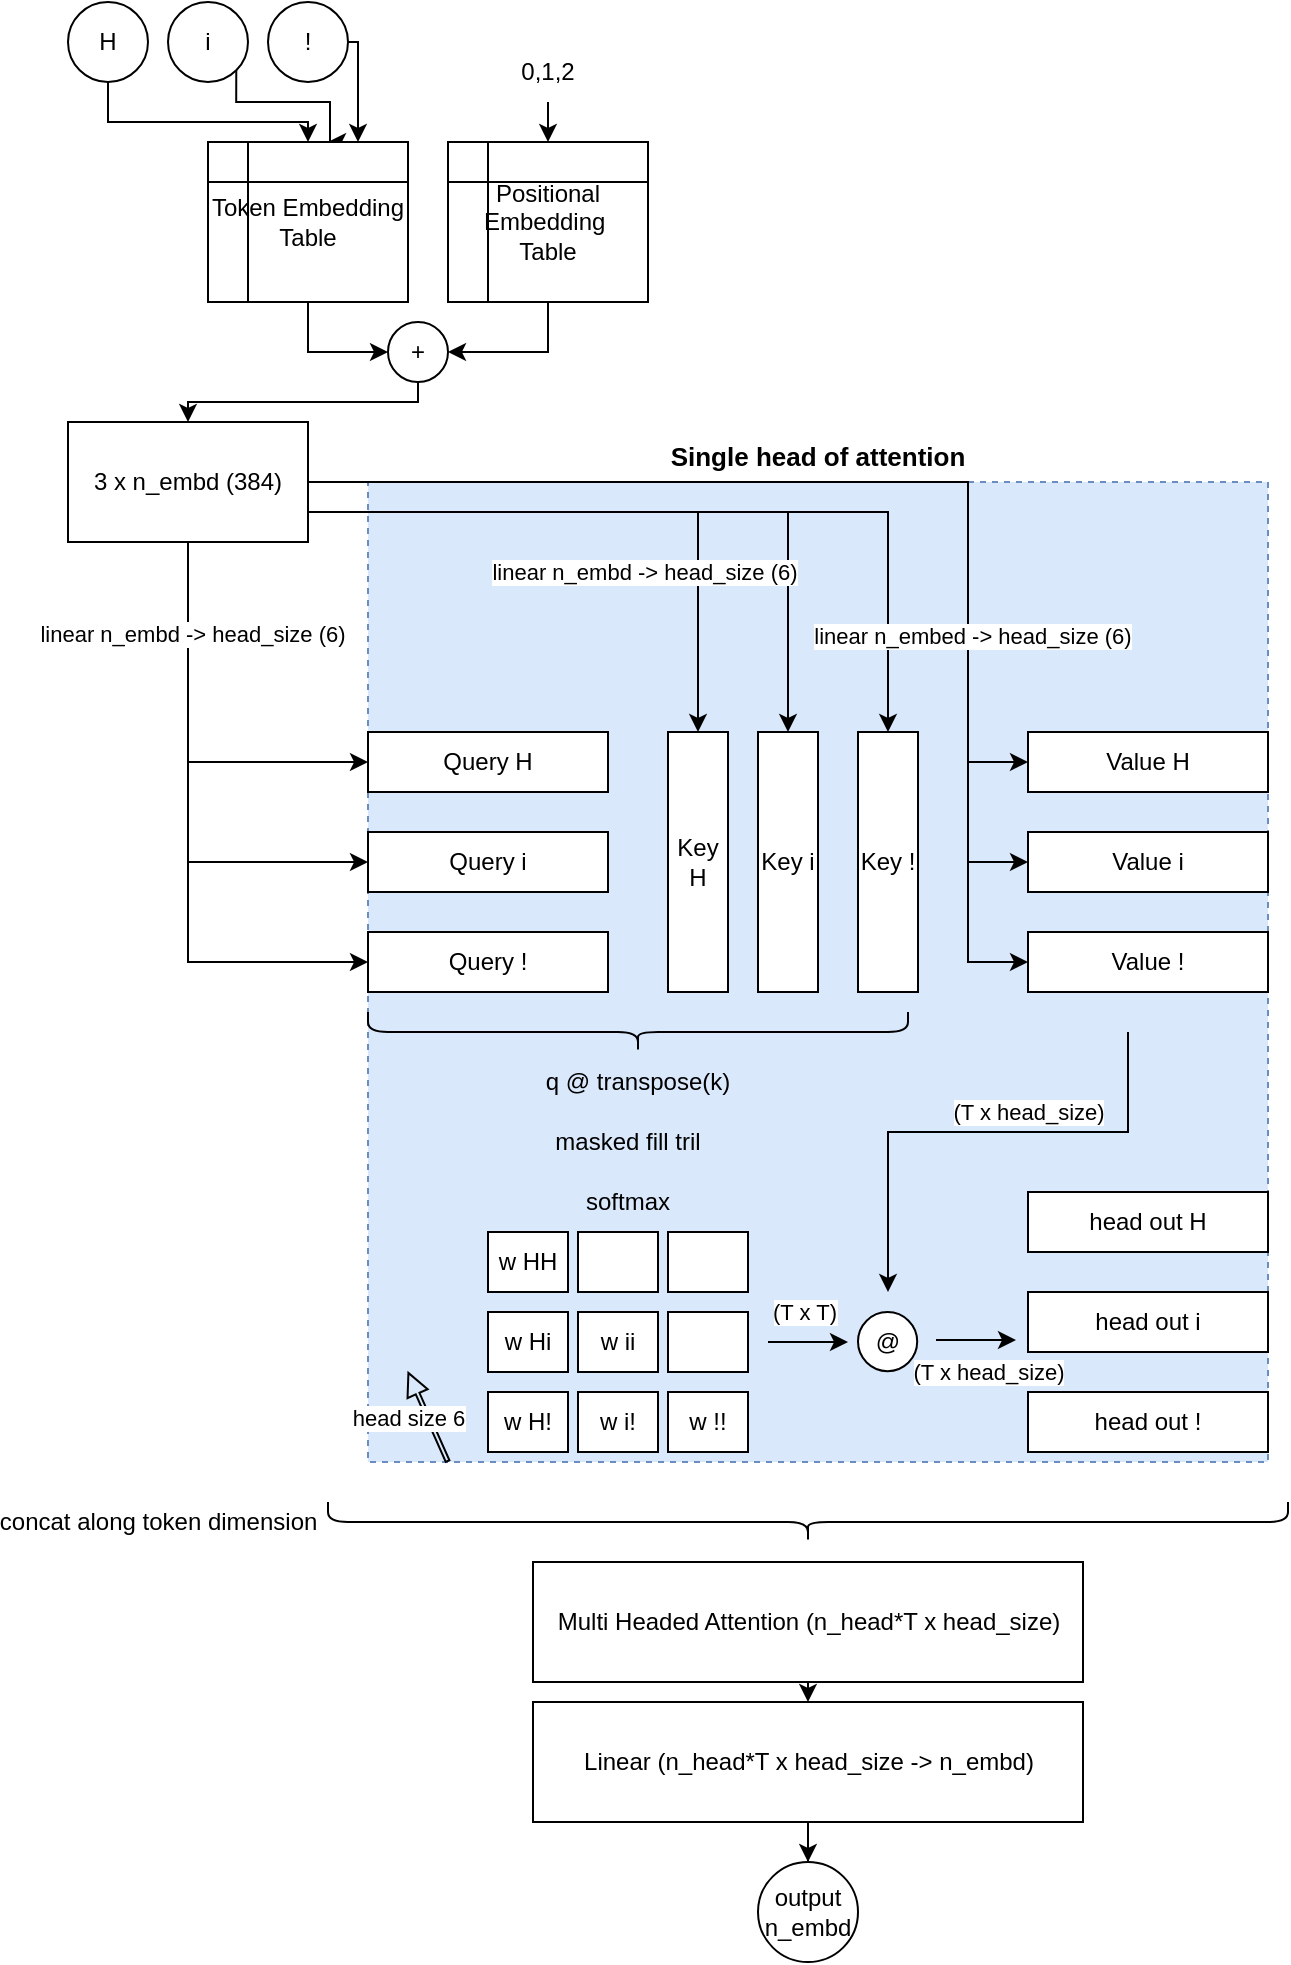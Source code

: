 <mxfile version="24.7.1" type="github">
  <diagram name="Page-1" id="XNl8anMvCdZQgOmeoOen">
    <mxGraphModel dx="1398" dy="1135" grid="1" gridSize="10" guides="1" tooltips="1" connect="1" arrows="1" fold="1" page="1" pageScale="1" pageWidth="850" pageHeight="1100" math="0" shadow="0">
      <root>
        <mxCell id="0" />
        <mxCell id="1" parent="0" />
        <mxCell id="Mk_iKz1ua9PjmVDizpKL-88" value="Single head of attention" style="group;fillColor=#dae8fc;strokeColor=#6c8ebf;gradientColor=none;rounded=0;perimeterSpacing=0;dashed=1;spacingTop=-25;spacing=0;spacingLeft=0;treeFolding=1;fontStyle=1;fontSize=13;noLabel=0;" vertex="1" connectable="0" parent="1">
          <mxGeometry x="270" y="320" width="450" height="490" as="geometry" />
        </mxCell>
        <mxCell id="Mk_iKz1ua9PjmVDizpKL-30" style="edgeStyle=orthogonalEdgeStyle;rounded=0;orthogonalLoop=1;jettySize=auto;html=1;exitX=0.5;exitY=1;exitDx=0;exitDy=0;entryX=0;entryY=0.5;entryDx=0;entryDy=0;" edge="1" parent="Mk_iKz1ua9PjmVDizpKL-88" source="Mk_iKz1ua9PjmVDizpKL-18" target="Mk_iKz1ua9PjmVDizpKL-25">
          <mxGeometry relative="1" as="geometry" />
        </mxCell>
        <mxCell id="Mk_iKz1ua9PjmVDizpKL-31" style="edgeStyle=orthogonalEdgeStyle;rounded=0;orthogonalLoop=1;jettySize=auto;html=1;exitX=0.5;exitY=1;exitDx=0;exitDy=0;entryX=0;entryY=0.5;entryDx=0;entryDy=0;" edge="1" parent="Mk_iKz1ua9PjmVDizpKL-88" source="Mk_iKz1ua9PjmVDizpKL-18" target="Mk_iKz1ua9PjmVDizpKL-26">
          <mxGeometry relative="1" as="geometry" />
        </mxCell>
        <mxCell id="Mk_iKz1ua9PjmVDizpKL-32" style="edgeStyle=orthogonalEdgeStyle;rounded=0;orthogonalLoop=1;jettySize=auto;html=1;exitX=0.5;exitY=1;exitDx=0;exitDy=0;entryX=0;entryY=0.5;entryDx=0;entryDy=0;" edge="1" parent="Mk_iKz1ua9PjmVDizpKL-88" source="Mk_iKz1ua9PjmVDizpKL-18" target="Mk_iKz1ua9PjmVDizpKL-27">
          <mxGeometry relative="1" as="geometry" />
        </mxCell>
        <mxCell id="Mk_iKz1ua9PjmVDizpKL-33" value="linear n_embd -&amp;gt; head_size (6)" style="edgeLabel;html=1;align=center;verticalAlign=middle;resizable=0;points=[];" vertex="1" connectable="0" parent="Mk_iKz1ua9PjmVDizpKL-32">
          <mxGeometry x="-0.694" y="2" relative="1" as="geometry">
            <mxPoint as="offset" />
          </mxGeometry>
        </mxCell>
        <mxCell id="Mk_iKz1ua9PjmVDizpKL-39" style="edgeStyle=orthogonalEdgeStyle;rounded=0;orthogonalLoop=1;jettySize=auto;html=1;exitX=1;exitY=0.5;exitDx=0;exitDy=0;entryX=0;entryY=0.5;entryDx=0;entryDy=0;" edge="1" parent="Mk_iKz1ua9PjmVDizpKL-88" source="Mk_iKz1ua9PjmVDizpKL-18" target="Mk_iKz1ua9PjmVDizpKL-36">
          <mxGeometry relative="1" as="geometry">
            <Array as="points">
              <mxPoint x="165.0" y="15" />
            </Array>
          </mxGeometry>
        </mxCell>
        <mxCell id="Mk_iKz1ua9PjmVDizpKL-40" style="edgeStyle=orthogonalEdgeStyle;rounded=0;orthogonalLoop=1;jettySize=auto;html=1;exitX=1;exitY=0.5;exitDx=0;exitDy=0;entryX=0;entryY=0.5;entryDx=0;entryDy=0;" edge="1" parent="Mk_iKz1ua9PjmVDizpKL-88" source="Mk_iKz1ua9PjmVDizpKL-18" target="Mk_iKz1ua9PjmVDizpKL-37">
          <mxGeometry relative="1" as="geometry">
            <Array as="points">
              <mxPoint x="210.0" y="15" />
            </Array>
          </mxGeometry>
        </mxCell>
        <mxCell id="Mk_iKz1ua9PjmVDizpKL-46" style="edgeStyle=orthogonalEdgeStyle;rounded=0;orthogonalLoop=1;jettySize=auto;html=1;exitX=1;exitY=0.25;exitDx=0;exitDy=0;entryX=0;entryY=0.5;entryDx=0;entryDy=0;" edge="1" parent="Mk_iKz1ua9PjmVDizpKL-88" source="Mk_iKz1ua9PjmVDizpKL-18" target="Mk_iKz1ua9PjmVDizpKL-43">
          <mxGeometry relative="1" as="geometry">
            <Array as="points">
              <mxPoint x="300.0" />
              <mxPoint x="300.0" y="240" />
            </Array>
          </mxGeometry>
        </mxCell>
        <mxCell id="Mk_iKz1ua9PjmVDizpKL-34" style="edgeStyle=orthogonalEdgeStyle;rounded=0;orthogonalLoop=1;jettySize=auto;html=1;entryX=0;entryY=0.5;entryDx=0;entryDy=0;" edge="1" parent="Mk_iKz1ua9PjmVDizpKL-88" target="Mk_iKz1ua9PjmVDizpKL-38" source="Mk_iKz1ua9PjmVDizpKL-18">
          <mxGeometry relative="1" as="geometry">
            <mxPoint x="130.0" y="45" as="sourcePoint" />
            <Array as="points">
              <mxPoint x="260.0" y="15" />
            </Array>
          </mxGeometry>
        </mxCell>
        <mxCell id="Mk_iKz1ua9PjmVDizpKL-35" value="linear n_embd -&amp;gt; head_size (6)" style="edgeLabel;html=1;align=center;verticalAlign=middle;resizable=0;points=[];" vertex="1" connectable="0" parent="Mk_iKz1ua9PjmVDizpKL-34">
          <mxGeometry x="-0.694" y="2" relative="1" as="geometry">
            <mxPoint x="107" y="32" as="offset" />
          </mxGeometry>
        </mxCell>
        <mxCell id="Mk_iKz1ua9PjmVDizpKL-87" value="" style="group" vertex="1" connectable="0" parent="Mk_iKz1ua9PjmVDizpKL-88">
          <mxGeometry y="125" width="450.0" height="365" as="geometry" />
        </mxCell>
        <mxCell id="Mk_iKz1ua9PjmVDizpKL-25" value="Query H" style="rounded=0;whiteSpace=wrap;html=1;" vertex="1" parent="Mk_iKz1ua9PjmVDizpKL-87">
          <mxGeometry width="120.0" height="30" as="geometry" />
        </mxCell>
        <mxCell id="Mk_iKz1ua9PjmVDizpKL-26" value="Query i" style="rounded=0;whiteSpace=wrap;html=1;" vertex="1" parent="Mk_iKz1ua9PjmVDizpKL-87">
          <mxGeometry y="50" width="120.0" height="30" as="geometry" />
        </mxCell>
        <mxCell id="Mk_iKz1ua9PjmVDizpKL-27" value="Query !" style="rounded=0;whiteSpace=wrap;html=1;" vertex="1" parent="Mk_iKz1ua9PjmVDizpKL-87">
          <mxGeometry y="100" width="120.0" height="30" as="geometry" />
        </mxCell>
        <mxCell id="Mk_iKz1ua9PjmVDizpKL-36" value="Key H" style="rounded=0;whiteSpace=wrap;html=1;direction=south;" vertex="1" parent="Mk_iKz1ua9PjmVDizpKL-87">
          <mxGeometry x="150.0" width="30.0" height="130" as="geometry" />
        </mxCell>
        <mxCell id="Mk_iKz1ua9PjmVDizpKL-37" value="Key i" style="rounded=0;whiteSpace=wrap;html=1;direction=south;" vertex="1" parent="Mk_iKz1ua9PjmVDizpKL-87">
          <mxGeometry x="195.0" width="30.0" height="130" as="geometry" />
        </mxCell>
        <mxCell id="Mk_iKz1ua9PjmVDizpKL-38" value="Key !" style="rounded=0;whiteSpace=wrap;html=1;direction=south;" vertex="1" parent="Mk_iKz1ua9PjmVDizpKL-87">
          <mxGeometry x="245.0" width="30.0" height="130" as="geometry" />
        </mxCell>
        <mxCell id="Mk_iKz1ua9PjmVDizpKL-41" value="Value H" style="rounded=0;whiteSpace=wrap;html=1;" vertex="1" parent="Mk_iKz1ua9PjmVDizpKL-87">
          <mxGeometry x="330.0" width="120.0" height="30" as="geometry" />
        </mxCell>
        <mxCell id="Mk_iKz1ua9PjmVDizpKL-42" value="Value i" style="rounded=0;whiteSpace=wrap;html=1;" vertex="1" parent="Mk_iKz1ua9PjmVDizpKL-87">
          <mxGeometry x="330.0" y="50" width="120.0" height="30" as="geometry" />
        </mxCell>
        <mxCell id="Mk_iKz1ua9PjmVDizpKL-43" value="Value !" style="rounded=0;whiteSpace=wrap;html=1;" vertex="1" parent="Mk_iKz1ua9PjmVDizpKL-87">
          <mxGeometry x="330.0" y="100" width="120.0" height="30" as="geometry" />
        </mxCell>
        <mxCell id="Mk_iKz1ua9PjmVDizpKL-47" value="q @ transpose(k)" style="text;html=1;align=center;verticalAlign=middle;whiteSpace=wrap;rounded=0;" vertex="1" parent="Mk_iKz1ua9PjmVDizpKL-87">
          <mxGeometry x="80.0" y="160" width="110.0" height="30" as="geometry" />
        </mxCell>
        <mxCell id="Mk_iKz1ua9PjmVDizpKL-48" value="masked fill tril" style="text;html=1;align=center;verticalAlign=middle;whiteSpace=wrap;rounded=0;" vertex="1" parent="Mk_iKz1ua9PjmVDizpKL-87">
          <mxGeometry x="85.0" y="190" width="90.0" height="30" as="geometry" />
        </mxCell>
        <mxCell id="Mk_iKz1ua9PjmVDizpKL-49" value="softmax" style="text;html=1;align=center;verticalAlign=middle;whiteSpace=wrap;rounded=0;" vertex="1" parent="Mk_iKz1ua9PjmVDizpKL-87">
          <mxGeometry x="100.0" y="220" width="60.0" height="30" as="geometry" />
        </mxCell>
        <mxCell id="Mk_iKz1ua9PjmVDizpKL-50" value="" style="shape=curlyBracket;whiteSpace=wrap;html=1;rounded=1;labelPosition=left;verticalLabelPosition=middle;align=right;verticalAlign=middle;rotation=-90;" vertex="1" parent="Mk_iKz1ua9PjmVDizpKL-87">
          <mxGeometry x="125.0" y="15" width="20.0" height="270" as="geometry" />
        </mxCell>
        <mxCell id="Mk_iKz1ua9PjmVDizpKL-51" value="w HH" style="rounded=0;whiteSpace=wrap;html=1;" vertex="1" parent="Mk_iKz1ua9PjmVDizpKL-87">
          <mxGeometry x="60.0" y="250" width="40.0" height="30" as="geometry" />
        </mxCell>
        <mxCell id="Mk_iKz1ua9PjmVDizpKL-52" value="w Hi" style="rounded=0;whiteSpace=wrap;html=1;" vertex="1" parent="Mk_iKz1ua9PjmVDizpKL-87">
          <mxGeometry x="60.0" y="290" width="40.0" height="30" as="geometry" />
        </mxCell>
        <mxCell id="Mk_iKz1ua9PjmVDizpKL-53" value="w H!" style="rounded=0;whiteSpace=wrap;html=1;" vertex="1" parent="Mk_iKz1ua9PjmVDizpKL-87">
          <mxGeometry x="60.0" y="330" width="40.0" height="30" as="geometry" />
        </mxCell>
        <mxCell id="Mk_iKz1ua9PjmVDizpKL-54" value="" style="rounded=0;whiteSpace=wrap;html=1;" vertex="1" parent="Mk_iKz1ua9PjmVDizpKL-87">
          <mxGeometry x="105.0" y="250" width="40.0" height="30" as="geometry" />
        </mxCell>
        <mxCell id="Mk_iKz1ua9PjmVDizpKL-55" value="w ii" style="rounded=0;whiteSpace=wrap;html=1;" vertex="1" parent="Mk_iKz1ua9PjmVDizpKL-87">
          <mxGeometry x="105.0" y="290" width="40.0" height="30" as="geometry" />
        </mxCell>
        <mxCell id="Mk_iKz1ua9PjmVDizpKL-56" value="w i!" style="rounded=0;whiteSpace=wrap;html=1;" vertex="1" parent="Mk_iKz1ua9PjmVDizpKL-87">
          <mxGeometry x="105.0" y="330" width="40.0" height="30" as="geometry" />
        </mxCell>
        <mxCell id="Mk_iKz1ua9PjmVDizpKL-57" value="" style="rounded=0;whiteSpace=wrap;html=1;" vertex="1" parent="Mk_iKz1ua9PjmVDizpKL-87">
          <mxGeometry x="150.0" y="250" width="40.0" height="30" as="geometry" />
        </mxCell>
        <mxCell id="Mk_iKz1ua9PjmVDizpKL-58" value="" style="rounded=0;whiteSpace=wrap;html=1;" vertex="1" parent="Mk_iKz1ua9PjmVDizpKL-87">
          <mxGeometry x="150.0" y="290" width="40.0" height="30" as="geometry" />
        </mxCell>
        <mxCell id="Mk_iKz1ua9PjmVDizpKL-59" value="w !!" style="rounded=0;whiteSpace=wrap;html=1;" vertex="1" parent="Mk_iKz1ua9PjmVDizpKL-87">
          <mxGeometry x="150.0" y="330" width="40.0" height="30" as="geometry" />
        </mxCell>
        <mxCell id="Mk_iKz1ua9PjmVDizpKL-60" value="" style="shape=flexArrow;endArrow=classic;html=1;rounded=0;width=2;endSize=3.44;endWidth=8;" edge="1" parent="Mk_iKz1ua9PjmVDizpKL-87">
          <mxGeometry width="50" height="50" relative="1" as="geometry">
            <mxPoint x="40.0" y="365" as="sourcePoint" />
            <mxPoint x="20.0" y="320" as="targetPoint" />
          </mxGeometry>
        </mxCell>
        <mxCell id="Mk_iKz1ua9PjmVDizpKL-61" value="head size 6" style="edgeLabel;html=1;align=center;verticalAlign=middle;resizable=0;points=[];" vertex="1" connectable="0" parent="Mk_iKz1ua9PjmVDizpKL-60">
          <mxGeometry x="-0.1" y="2" relative="1" as="geometry">
            <mxPoint x="-9" y="-3" as="offset" />
          </mxGeometry>
        </mxCell>
        <mxCell id="Mk_iKz1ua9PjmVDizpKL-63" value="@" style="ellipse;whiteSpace=wrap;html=1;aspect=fixed;" vertex="1" parent="Mk_iKz1ua9PjmVDizpKL-87">
          <mxGeometry x="245.0" y="290" width="29.602" height="29.602" as="geometry" />
        </mxCell>
        <mxCell id="Mk_iKz1ua9PjmVDizpKL-65" value="" style="endArrow=classic;html=1;rounded=0;" edge="1" parent="Mk_iKz1ua9PjmVDizpKL-87">
          <mxGeometry width="50" height="50" relative="1" as="geometry">
            <mxPoint x="380.0" y="150" as="sourcePoint" />
            <mxPoint x="260.0" y="280" as="targetPoint" />
            <Array as="points">
              <mxPoint x="380.0" y="200" />
              <mxPoint x="260.0" y="200" />
            </Array>
          </mxGeometry>
        </mxCell>
        <mxCell id="Mk_iKz1ua9PjmVDizpKL-83" value="(T x head_size)" style="edgeLabel;html=1;align=center;verticalAlign=middle;resizable=0;points=[];" vertex="1" connectable="0" parent="Mk_iKz1ua9PjmVDizpKL-65">
          <mxGeometry x="-0.232" y="2" relative="1" as="geometry">
            <mxPoint x="-4" y="-12" as="offset" />
          </mxGeometry>
        </mxCell>
        <mxCell id="Mk_iKz1ua9PjmVDizpKL-66" value="" style="endArrow=classic;html=1;rounded=0;" edge="1" parent="Mk_iKz1ua9PjmVDizpKL-87">
          <mxGeometry width="50" height="50" relative="1" as="geometry">
            <mxPoint x="200.0" y="305" as="sourcePoint" />
            <mxPoint x="240.0" y="305" as="targetPoint" />
          </mxGeometry>
        </mxCell>
        <mxCell id="Mk_iKz1ua9PjmVDizpKL-85" value="(T x T)" style="edgeLabel;html=1;align=center;verticalAlign=middle;resizable=0;points=[];" vertex="1" connectable="0" parent="Mk_iKz1ua9PjmVDizpKL-66">
          <mxGeometry x="-0.1" y="4" relative="1" as="geometry">
            <mxPoint y="-11" as="offset" />
          </mxGeometry>
        </mxCell>
        <mxCell id="Mk_iKz1ua9PjmVDizpKL-68" value="" style="endArrow=classic;html=1;rounded=0;" edge="1" parent="Mk_iKz1ua9PjmVDizpKL-87">
          <mxGeometry width="50" height="50" relative="1" as="geometry">
            <mxPoint x="284.0" y="304" as="sourcePoint" />
            <mxPoint x="324.0" y="304" as="targetPoint" />
          </mxGeometry>
        </mxCell>
        <mxCell id="Mk_iKz1ua9PjmVDizpKL-86" value="(T x head_size)" style="edgeLabel;html=1;align=center;verticalAlign=middle;resizable=0;points=[];" vertex="1" connectable="0" parent="Mk_iKz1ua9PjmVDizpKL-68">
          <mxGeometry x="-0.2" y="1" relative="1" as="geometry">
            <mxPoint x="10" y="17" as="offset" />
          </mxGeometry>
        </mxCell>
        <mxCell id="Mk_iKz1ua9PjmVDizpKL-80" value="head out H" style="rounded=0;whiteSpace=wrap;html=1;" vertex="1" parent="Mk_iKz1ua9PjmVDizpKL-87">
          <mxGeometry x="330.0" y="230" width="120.0" height="30" as="geometry" />
        </mxCell>
        <mxCell id="Mk_iKz1ua9PjmVDizpKL-81" value="head out i" style="rounded=0;whiteSpace=wrap;html=1;" vertex="1" parent="Mk_iKz1ua9PjmVDizpKL-87">
          <mxGeometry x="330.0" y="280" width="120.0" height="30" as="geometry" />
        </mxCell>
        <mxCell id="Mk_iKz1ua9PjmVDizpKL-82" value="head out !" style="rounded=0;whiteSpace=wrap;html=1;" vertex="1" parent="Mk_iKz1ua9PjmVDizpKL-87">
          <mxGeometry x="330.0" y="330" width="120.0" height="30" as="geometry" />
        </mxCell>
        <mxCell id="Mk_iKz1ua9PjmVDizpKL-95" style="edgeStyle=orthogonalEdgeStyle;rounded=0;orthogonalLoop=1;jettySize=auto;html=1;exitX=1;exitY=0.25;exitDx=0;exitDy=0;" edge="1" parent="Mk_iKz1ua9PjmVDizpKL-87" source="Mk_iKz1ua9PjmVDizpKL-18">
          <mxGeometry relative="1" as="geometry">
            <mxPoint x="10" y="-110" as="sourcePoint" />
            <mxPoint x="330" y="15" as="targetPoint" />
            <Array as="points">
              <mxPoint x="300" y="-125" />
              <mxPoint x="300" y="15" />
            </Array>
          </mxGeometry>
        </mxCell>
        <mxCell id="Mk_iKz1ua9PjmVDizpKL-99" style="edgeStyle=orthogonalEdgeStyle;rounded=0;orthogonalLoop=1;jettySize=auto;html=1;exitX=1;exitY=0.25;exitDx=0;exitDy=0;entryX=0;entryY=0.5;entryDx=0;entryDy=0;" edge="1" parent="Mk_iKz1ua9PjmVDizpKL-88" target="Mk_iKz1ua9PjmVDizpKL-42">
          <mxGeometry relative="1" as="geometry">
            <mxPoint as="sourcePoint" />
            <mxPoint x="330" y="140" as="targetPoint" />
            <Array as="points">
              <mxPoint x="300" />
              <mxPoint x="300" y="190" />
            </Array>
          </mxGeometry>
        </mxCell>
        <mxCell id="Mk_iKz1ua9PjmVDizpKL-100" value="linear n_embed -&amp;gt; head_size (6)" style="edgeLabel;html=1;align=center;verticalAlign=middle;resizable=0;points=[];" vertex="1" connectable="0" parent="Mk_iKz1ua9PjmVDizpKL-99">
          <mxGeometry x="0.45" y="2" relative="1" as="geometry">
            <mxPoint as="offset" />
          </mxGeometry>
        </mxCell>
        <mxCell id="Mk_iKz1ua9PjmVDizpKL-7" style="edgeStyle=orthogonalEdgeStyle;rounded=0;orthogonalLoop=1;jettySize=auto;html=1;exitX=0.5;exitY=1;exitDx=0;exitDy=0;" edge="1" parent="1" source="Mk_iKz1ua9PjmVDizpKL-1" target="Mk_iKz1ua9PjmVDizpKL-4">
          <mxGeometry relative="1" as="geometry">
            <Array as="points">
              <mxPoint x="140" y="140" />
              <mxPoint x="240" y="140" />
            </Array>
          </mxGeometry>
        </mxCell>
        <mxCell id="Mk_iKz1ua9PjmVDizpKL-1" value="H" style="ellipse;whiteSpace=wrap;html=1;aspect=fixed;" vertex="1" parent="1">
          <mxGeometry x="120" y="80" width="40" height="40" as="geometry" />
        </mxCell>
        <mxCell id="Mk_iKz1ua9PjmVDizpKL-8" style="edgeStyle=orthogonalEdgeStyle;rounded=0;orthogonalLoop=1;jettySize=auto;html=1;exitX=1;exitY=1;exitDx=0;exitDy=0;" edge="1" parent="1" source="Mk_iKz1ua9PjmVDizpKL-2">
          <mxGeometry relative="1" as="geometry">
            <mxPoint x="250" y="150" as="targetPoint" />
            <Array as="points">
              <mxPoint x="204" y="130" />
              <mxPoint x="251" y="130" />
            </Array>
          </mxGeometry>
        </mxCell>
        <mxCell id="Mk_iKz1ua9PjmVDizpKL-2" value="i" style="ellipse;whiteSpace=wrap;html=1;aspect=fixed;" vertex="1" parent="1">
          <mxGeometry x="170" y="80" width="40" height="40" as="geometry" />
        </mxCell>
        <mxCell id="Mk_iKz1ua9PjmVDizpKL-9" style="edgeStyle=orthogonalEdgeStyle;rounded=0;orthogonalLoop=1;jettySize=auto;html=1;exitX=1;exitY=0.5;exitDx=0;exitDy=0;entryX=0.75;entryY=0;entryDx=0;entryDy=0;" edge="1" parent="1" source="Mk_iKz1ua9PjmVDizpKL-3" target="Mk_iKz1ua9PjmVDizpKL-4">
          <mxGeometry relative="1" as="geometry">
            <Array as="points">
              <mxPoint x="265" y="100" />
            </Array>
          </mxGeometry>
        </mxCell>
        <mxCell id="Mk_iKz1ua9PjmVDizpKL-3" value="!" style="ellipse;whiteSpace=wrap;html=1;aspect=fixed;" vertex="1" parent="1">
          <mxGeometry x="220" y="80" width="40" height="40" as="geometry" />
        </mxCell>
        <mxCell id="Mk_iKz1ua9PjmVDizpKL-23" style="edgeStyle=orthogonalEdgeStyle;rounded=0;orthogonalLoop=1;jettySize=auto;html=1;exitX=0.5;exitY=1;exitDx=0;exitDy=0;entryX=0;entryY=0.5;entryDx=0;entryDy=0;" edge="1" parent="1" source="Mk_iKz1ua9PjmVDizpKL-4" target="Mk_iKz1ua9PjmVDizpKL-19">
          <mxGeometry relative="1" as="geometry">
            <Array as="points">
              <mxPoint x="240" y="255" />
            </Array>
          </mxGeometry>
        </mxCell>
        <mxCell id="Mk_iKz1ua9PjmVDizpKL-4" value="Token Embedding Table" style="shape=internalStorage;whiteSpace=wrap;html=1;backgroundOutline=1;" vertex="1" parent="1">
          <mxGeometry x="190" y="150" width="100" height="80" as="geometry" />
        </mxCell>
        <mxCell id="Mk_iKz1ua9PjmVDizpKL-22" style="edgeStyle=orthogonalEdgeStyle;rounded=0;orthogonalLoop=1;jettySize=auto;html=1;exitX=0.5;exitY=1;exitDx=0;exitDy=0;entryX=1;entryY=0.5;entryDx=0;entryDy=0;" edge="1" parent="1" source="Mk_iKz1ua9PjmVDizpKL-5" target="Mk_iKz1ua9PjmVDizpKL-19">
          <mxGeometry relative="1" as="geometry" />
        </mxCell>
        <mxCell id="Mk_iKz1ua9PjmVDizpKL-5" value="Positional Embedding&amp;nbsp;&lt;div&gt;Table&lt;/div&gt;" style="shape=internalStorage;whiteSpace=wrap;html=1;backgroundOutline=1;" vertex="1" parent="1">
          <mxGeometry x="310" y="150" width="100" height="80" as="geometry" />
        </mxCell>
        <mxCell id="Mk_iKz1ua9PjmVDizpKL-10" value="0,1,2" style="text;html=1;align=center;verticalAlign=middle;whiteSpace=wrap;rounded=0;" vertex="1" parent="1">
          <mxGeometry x="330" y="100" width="60" height="30" as="geometry" />
        </mxCell>
        <mxCell id="Mk_iKz1ua9PjmVDizpKL-14" value="" style="endArrow=classic;html=1;rounded=0;exitX=0.5;exitY=1;exitDx=0;exitDy=0;" edge="1" parent="1" source="Mk_iKz1ua9PjmVDizpKL-10" target="Mk_iKz1ua9PjmVDizpKL-5">
          <mxGeometry width="50" height="50" relative="1" as="geometry">
            <mxPoint x="550" y="590" as="sourcePoint" />
            <mxPoint x="600" y="540" as="targetPoint" />
          </mxGeometry>
        </mxCell>
        <mxCell id="Mk_iKz1ua9PjmVDizpKL-18" value="3 x n_embd (384)" style="rounded=0;whiteSpace=wrap;html=1;" vertex="1" parent="1">
          <mxGeometry x="120" y="290" width="120" height="60" as="geometry" />
        </mxCell>
        <mxCell id="Mk_iKz1ua9PjmVDizpKL-24" style="edgeStyle=orthogonalEdgeStyle;rounded=0;orthogonalLoop=1;jettySize=auto;html=1;entryX=0.5;entryY=0;entryDx=0;entryDy=0;" edge="1" parent="1" source="Mk_iKz1ua9PjmVDizpKL-19" target="Mk_iKz1ua9PjmVDizpKL-18">
          <mxGeometry relative="1" as="geometry">
            <Array as="points">
              <mxPoint x="295" y="280" />
              <mxPoint x="180" y="280" />
            </Array>
          </mxGeometry>
        </mxCell>
        <mxCell id="Mk_iKz1ua9PjmVDizpKL-19" value="+" style="ellipse;whiteSpace=wrap;html=1;aspect=fixed;" vertex="1" parent="1">
          <mxGeometry x="280" y="240" width="30" height="30" as="geometry" />
        </mxCell>
        <mxCell id="Mk_iKz1ua9PjmVDizpKL-104" value="concat along token dimension&amp;nbsp;" style="shape=curlyBracket;whiteSpace=wrap;html=1;rounded=1;labelPosition=left;verticalLabelPosition=middle;align=right;verticalAlign=middle;direction=north;" vertex="1" parent="1">
          <mxGeometry x="250" y="830" width="480" height="20" as="geometry" />
        </mxCell>
        <mxCell id="Mk_iKz1ua9PjmVDizpKL-108" style="edgeStyle=orthogonalEdgeStyle;rounded=0;orthogonalLoop=1;jettySize=auto;html=1;exitX=0.5;exitY=1;exitDx=0;exitDy=0;entryX=0.5;entryY=0;entryDx=0;entryDy=0;" edge="1" parent="1" source="Mk_iKz1ua9PjmVDizpKL-105" target="Mk_iKz1ua9PjmVDizpKL-107">
          <mxGeometry relative="1" as="geometry" />
        </mxCell>
        <mxCell id="Mk_iKz1ua9PjmVDizpKL-105" value="Multi Headed Attention (n_head*T x head_size)" style="rounded=0;whiteSpace=wrap;html=1;" vertex="1" parent="1">
          <mxGeometry x="352.5" y="860" width="275" height="60" as="geometry" />
        </mxCell>
        <mxCell id="Mk_iKz1ua9PjmVDizpKL-110" style="edgeStyle=orthogonalEdgeStyle;rounded=0;orthogonalLoop=1;jettySize=auto;html=1;exitX=0.5;exitY=1;exitDx=0;exitDy=0;" edge="1" parent="1" source="Mk_iKz1ua9PjmVDizpKL-107" target="Mk_iKz1ua9PjmVDizpKL-109">
          <mxGeometry relative="1" as="geometry" />
        </mxCell>
        <mxCell id="Mk_iKz1ua9PjmVDizpKL-107" value="Linear (n_head*T x head_size -&amp;gt; n_embd)" style="rounded=0;whiteSpace=wrap;html=1;" vertex="1" parent="1">
          <mxGeometry x="352.5" y="930" width="275" height="60" as="geometry" />
        </mxCell>
        <mxCell id="Mk_iKz1ua9PjmVDizpKL-109" value="output n_embd" style="ellipse;whiteSpace=wrap;html=1;aspect=fixed;" vertex="1" parent="1">
          <mxGeometry x="465" y="1010" width="50" height="50" as="geometry" />
        </mxCell>
      </root>
    </mxGraphModel>
  </diagram>
</mxfile>
